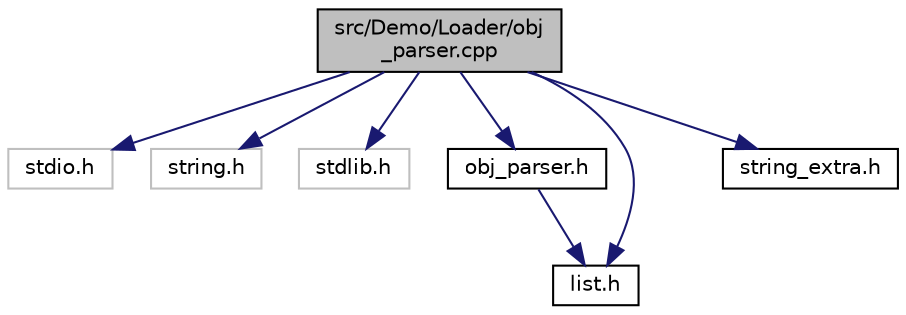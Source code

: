 digraph "src/Demo/Loader/obj_parser.cpp"
{
  edge [fontname="Helvetica",fontsize="10",labelfontname="Helvetica",labelfontsize="10"];
  node [fontname="Helvetica",fontsize="10",shape=record];
  Node1 [label="src/Demo/Loader/obj\l_parser.cpp",height=0.2,width=0.4,color="black", fillcolor="grey75", style="filled" fontcolor="black"];
  Node1 -> Node2 [color="midnightblue",fontsize="10",style="solid",fontname="Helvetica"];
  Node2 [label="stdio.h",height=0.2,width=0.4,color="grey75", fillcolor="white", style="filled"];
  Node1 -> Node3 [color="midnightblue",fontsize="10",style="solid",fontname="Helvetica"];
  Node3 [label="string.h",height=0.2,width=0.4,color="grey75", fillcolor="white", style="filled"];
  Node1 -> Node4 [color="midnightblue",fontsize="10",style="solid",fontname="Helvetica"];
  Node4 [label="stdlib.h",height=0.2,width=0.4,color="grey75", fillcolor="white", style="filled"];
  Node1 -> Node5 [color="midnightblue",fontsize="10",style="solid",fontname="Helvetica"];
  Node5 [label="obj_parser.h",height=0.2,width=0.4,color="black", fillcolor="white", style="filled",URL="$obj__parser_8h.html"];
  Node5 -> Node6 [color="midnightblue",fontsize="10",style="solid",fontname="Helvetica"];
  Node6 [label="list.h",height=0.2,width=0.4,color="black", fillcolor="white", style="filled",URL="$_demo_2_loader_2_list_8h.html"];
  Node1 -> Node6 [color="midnightblue",fontsize="10",style="solid",fontname="Helvetica"];
  Node1 -> Node7 [color="midnightblue",fontsize="10",style="solid",fontname="Helvetica"];
  Node7 [label="string_extra.h",height=0.2,width=0.4,color="black", fillcolor="white", style="filled",URL="$string__extra_8h.html"];
}
